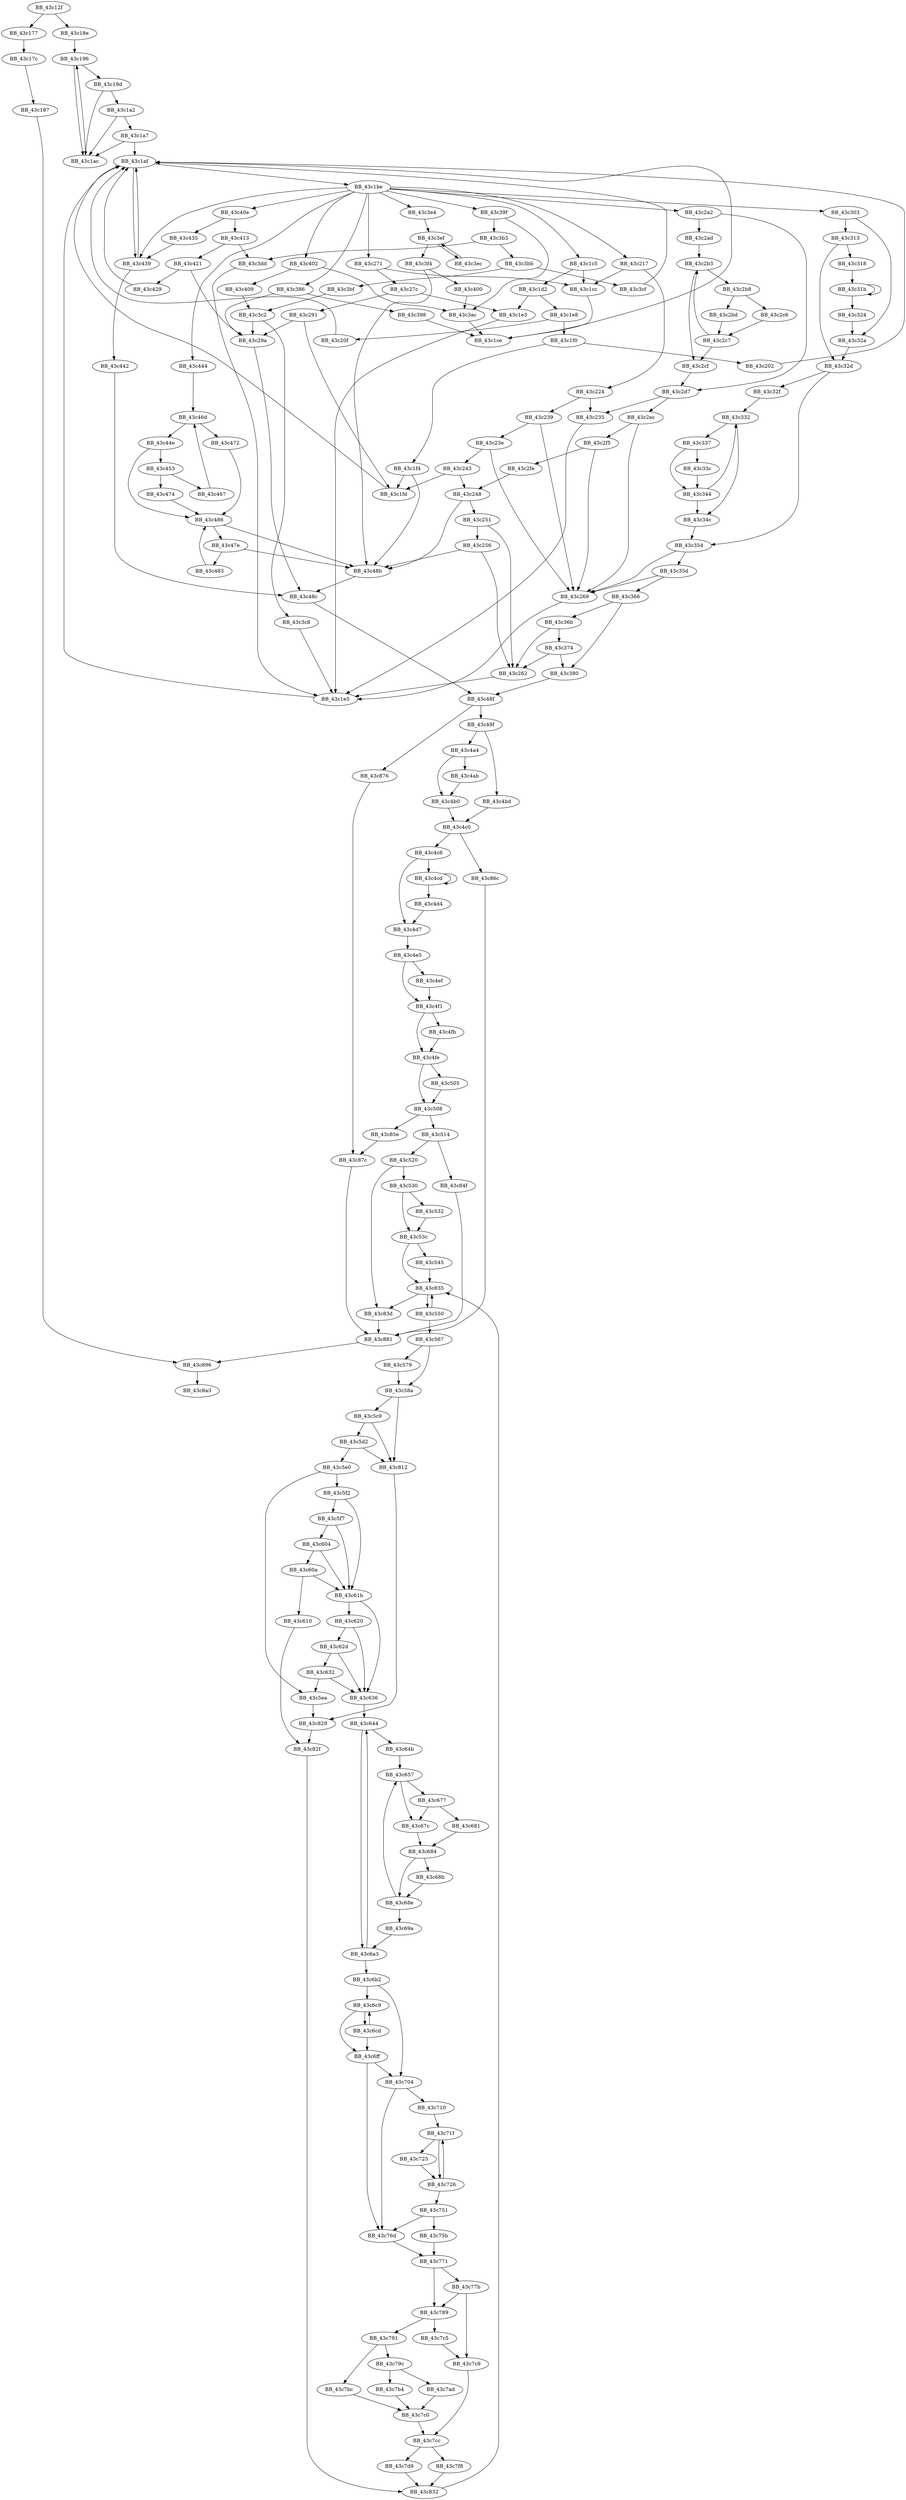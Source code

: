 DiGraph ___strgtold12_l{
BB_43c12f->BB_43c177
BB_43c12f->BB_43c18e
BB_43c177->BB_43c17c
BB_43c17c->BB_43c187
BB_43c187->BB_43c896
BB_43c18e->BB_43c196
BB_43c196->BB_43c19d
BB_43c196->BB_43c1ac
BB_43c19d->BB_43c1a2
BB_43c19d->BB_43c1ac
BB_43c1a2->BB_43c1a7
BB_43c1a2->BB_43c1ac
BB_43c1a7->BB_43c1ac
BB_43c1a7->BB_43c1af
BB_43c1ac->BB_43c196
BB_43c1af->BB_43c1be
BB_43c1af->BB_43c439
BB_43c1be->BB_43c1c5
BB_43c1be->BB_43c217
BB_43c1be->BB_43c271
BB_43c1be->BB_43c2a2
BB_43c1be->BB_43c303
BB_43c1be->BB_43c386
BB_43c1be->BB_43c39f
BB_43c1be->BB_43c3e4
BB_43c1be->BB_43c402
BB_43c1be->BB_43c40e
BB_43c1be->BB_43c439
BB_43c1be->BB_43c444
BB_43c1c5->BB_43c1cc
BB_43c1c5->BB_43c1d2
BB_43c1cc->BB_43c1ce
BB_43c1ce->BB_43c1af
BB_43c1d2->BB_43c1e3
BB_43c1d2->BB_43c1e8
BB_43c1e3->BB_43c1e5
BB_43c1e5->BB_43c1af
BB_43c1e8->BB_43c1f0
BB_43c1e8->BB_43c20f
BB_43c1f0->BB_43c1f4
BB_43c1f0->BB_43c202
BB_43c1f4->BB_43c1fd
BB_43c1f4->BB_43c48b
BB_43c1fd->BB_43c1af
BB_43c202->BB_43c1af
BB_43c20f->BB_43c1af
BB_43c217->BB_43c1cc
BB_43c217->BB_43c224
BB_43c224->BB_43c235
BB_43c224->BB_43c239
BB_43c235->BB_43c1e5
BB_43c239->BB_43c23e
BB_43c239->BB_43c269
BB_43c23e->BB_43c243
BB_43c23e->BB_43c269
BB_43c243->BB_43c1fd
BB_43c243->BB_43c248
BB_43c248->BB_43c251
BB_43c248->BB_43c48b
BB_43c251->BB_43c256
BB_43c251->BB_43c262
BB_43c256->BB_43c262
BB_43c256->BB_43c48b
BB_43c262->BB_43c1e5
BB_43c269->BB_43c1e5
BB_43c271->BB_43c1cc
BB_43c271->BB_43c27c
BB_43c27c->BB_43c1e3
BB_43c27c->BB_43c291
BB_43c291->BB_43c1fd
BB_43c291->BB_43c29a
BB_43c29a->BB_43c48c
BB_43c2a2->BB_43c2ad
BB_43c2a2->BB_43c2d7
BB_43c2ad->BB_43c2b3
BB_43c2b3->BB_43c2b8
BB_43c2b3->BB_43c2cf
BB_43c2b8->BB_43c2bd
BB_43c2b8->BB_43c2c6
BB_43c2bd->BB_43c2c7
BB_43c2c6->BB_43c2c7
BB_43c2c7->BB_43c2b3
BB_43c2c7->BB_43c2cf
BB_43c2cf->BB_43c2d7
BB_43c2d7->BB_43c235
BB_43c2d7->BB_43c2ec
BB_43c2ec->BB_43c269
BB_43c2ec->BB_43c2f5
BB_43c2f5->BB_43c269
BB_43c2f5->BB_43c2fe
BB_43c2fe->BB_43c248
BB_43c303->BB_43c313
BB_43c303->BB_43c32a
BB_43c313->BB_43c318
BB_43c313->BB_43c32d
BB_43c318->BB_43c31b
BB_43c31b->BB_43c31b
BB_43c31b->BB_43c324
BB_43c324->BB_43c32a
BB_43c32a->BB_43c32d
BB_43c32d->BB_43c32f
BB_43c32d->BB_43c354
BB_43c32f->BB_43c332
BB_43c332->BB_43c337
BB_43c332->BB_43c34c
BB_43c337->BB_43c33c
BB_43c337->BB_43c344
BB_43c33c->BB_43c344
BB_43c344->BB_43c332
BB_43c344->BB_43c34c
BB_43c34c->BB_43c354
BB_43c354->BB_43c269
BB_43c354->BB_43c35d
BB_43c35d->BB_43c269
BB_43c35d->BB_43c366
BB_43c366->BB_43c36b
BB_43c366->BB_43c380
BB_43c36b->BB_43c262
BB_43c36b->BB_43c374
BB_43c374->BB_43c262
BB_43c374->BB_43c380
BB_43c380->BB_43c48f
BB_43c386->BB_43c29a
BB_43c386->BB_43c398
BB_43c398->BB_43c1ce
BB_43c39f->BB_43c3ac
BB_43c39f->BB_43c3b3
BB_43c3ac->BB_43c1ce
BB_43c3b3->BB_43c3bb
BB_43c3b3->BB_43c3dd
BB_43c3bb->BB_43c3bf
BB_43c3bb->BB_43c3cf
BB_43c3bf->BB_43c3c2
BB_43c3c2->BB_43c29a
BB_43c3c2->BB_43c3c8
BB_43c3c8->BB_43c1e5
BB_43c3cf->BB_43c1af
BB_43c3dd->BB_43c1e5
BB_43c3e4->BB_43c3ef
BB_43c3ec->BB_43c3ef
BB_43c3ef->BB_43c3ec
BB_43c3ef->BB_43c3f4
BB_43c3f4->BB_43c400
BB_43c3f4->BB_43c48b
BB_43c400->BB_43c3ac
BB_43c402->BB_43c3ac
BB_43c402->BB_43c409
BB_43c409->BB_43c3c2
BB_43c40e->BB_43c413
BB_43c40e->BB_43c435
BB_43c413->BB_43c3dd
BB_43c413->BB_43c421
BB_43c421->BB_43c29a
BB_43c421->BB_43c429
BB_43c429->BB_43c1af
BB_43c435->BB_43c439
BB_43c439->BB_43c1af
BB_43c439->BB_43c442
BB_43c442->BB_43c48c
BB_43c444->BB_43c46d
BB_43c44e->BB_43c453
BB_43c44e->BB_43c486
BB_43c453->BB_43c467
BB_43c453->BB_43c474
BB_43c467->BB_43c46d
BB_43c46d->BB_43c44e
BB_43c46d->BB_43c472
BB_43c472->BB_43c486
BB_43c474->BB_43c486
BB_43c47e->BB_43c483
BB_43c47e->BB_43c48b
BB_43c483->BB_43c486
BB_43c486->BB_43c47e
BB_43c486->BB_43c48b
BB_43c48b->BB_43c48c
BB_43c48c->BB_43c48f
BB_43c48f->BB_43c49f
BB_43c48f->BB_43c876
BB_43c49f->BB_43c4a4
BB_43c49f->BB_43c4bd
BB_43c4a4->BB_43c4ab
BB_43c4a4->BB_43c4b0
BB_43c4ab->BB_43c4b0
BB_43c4b0->BB_43c4c0
BB_43c4bd->BB_43c4c0
BB_43c4c0->BB_43c4c8
BB_43c4c0->BB_43c86c
BB_43c4c8->BB_43c4cd
BB_43c4c8->BB_43c4d7
BB_43c4cd->BB_43c4cd
BB_43c4cd->BB_43c4d4
BB_43c4d4->BB_43c4d7
BB_43c4d7->BB_43c4e5
BB_43c4e5->BB_43c4ef
BB_43c4e5->BB_43c4f1
BB_43c4ef->BB_43c4f1
BB_43c4f1->BB_43c4fb
BB_43c4f1->BB_43c4fe
BB_43c4fb->BB_43c4fe
BB_43c4fe->BB_43c505
BB_43c4fe->BB_43c508
BB_43c505->BB_43c508
BB_43c508->BB_43c514
BB_43c508->BB_43c85e
BB_43c514->BB_43c520
BB_43c514->BB_43c84f
BB_43c520->BB_43c530
BB_43c520->BB_43c83d
BB_43c530->BB_43c532
BB_43c530->BB_43c53c
BB_43c532->BB_43c53c
BB_43c53c->BB_43c545
BB_43c53c->BB_43c835
BB_43c545->BB_43c835
BB_43c550->BB_43c567
BB_43c550->BB_43c835
BB_43c567->BB_43c579
BB_43c567->BB_43c58a
BB_43c579->BB_43c58a
BB_43c58a->BB_43c5c9
BB_43c58a->BB_43c812
BB_43c5c9->BB_43c5d2
BB_43c5c9->BB_43c812
BB_43c5d2->BB_43c5e0
BB_43c5d2->BB_43c812
BB_43c5e0->BB_43c5ea
BB_43c5e0->BB_43c5f2
BB_43c5ea->BB_43c829
BB_43c5f2->BB_43c5f7
BB_43c5f2->BB_43c61b
BB_43c5f7->BB_43c604
BB_43c5f7->BB_43c61b
BB_43c604->BB_43c60a
BB_43c604->BB_43c61b
BB_43c60a->BB_43c610
BB_43c60a->BB_43c61b
BB_43c610->BB_43c82f
BB_43c61b->BB_43c620
BB_43c61b->BB_43c636
BB_43c620->BB_43c62d
BB_43c620->BB_43c636
BB_43c62d->BB_43c632
BB_43c62d->BB_43c636
BB_43c632->BB_43c5ea
BB_43c632->BB_43c636
BB_43c636->BB_43c644
BB_43c644->BB_43c64b
BB_43c644->BB_43c6a3
BB_43c64b->BB_43c657
BB_43c657->BB_43c677
BB_43c657->BB_43c67c
BB_43c677->BB_43c67c
BB_43c677->BB_43c681
BB_43c67c->BB_43c684
BB_43c681->BB_43c684
BB_43c684->BB_43c68b
BB_43c684->BB_43c68e
BB_43c68b->BB_43c68e
BB_43c68e->BB_43c657
BB_43c68e->BB_43c69a
BB_43c69a->BB_43c6a3
BB_43c6a3->BB_43c644
BB_43c6a3->BB_43c6b2
BB_43c6b2->BB_43c6c9
BB_43c6b2->BB_43c704
BB_43c6c9->BB_43c6cd
BB_43c6c9->BB_43c6ff
BB_43c6cd->BB_43c6c9
BB_43c6cd->BB_43c6ff
BB_43c6ff->BB_43c704
BB_43c6ff->BB_43c76d
BB_43c704->BB_43c710
BB_43c704->BB_43c76d
BB_43c710->BB_43c71f
BB_43c71f->BB_43c725
BB_43c71f->BB_43c726
BB_43c725->BB_43c726
BB_43c726->BB_43c71f
BB_43c726->BB_43c751
BB_43c751->BB_43c75b
BB_43c751->BB_43c76d
BB_43c75b->BB_43c771
BB_43c76d->BB_43c771
BB_43c771->BB_43c77b
BB_43c771->BB_43c789
BB_43c77b->BB_43c789
BB_43c77b->BB_43c7c9
BB_43c789->BB_43c791
BB_43c789->BB_43c7c5
BB_43c791->BB_43c79c
BB_43c791->BB_43c7bc
BB_43c79c->BB_43c7ad
BB_43c79c->BB_43c7b4
BB_43c7ad->BB_43c7c0
BB_43c7b4->BB_43c7c0
BB_43c7bc->BB_43c7c0
BB_43c7c0->BB_43c7cc
BB_43c7c5->BB_43c7c9
BB_43c7c9->BB_43c7cc
BB_43c7cc->BB_43c7d9
BB_43c7cc->BB_43c7f8
BB_43c7d9->BB_43c832
BB_43c7f8->BB_43c832
BB_43c812->BB_43c829
BB_43c829->BB_43c82f
BB_43c82f->BB_43c832
BB_43c832->BB_43c835
BB_43c835->BB_43c550
BB_43c835->BB_43c83d
BB_43c83d->BB_43c881
BB_43c84f->BB_43c881
BB_43c85e->BB_43c87c
BB_43c86c->BB_43c881
BB_43c876->BB_43c87c
BB_43c87c->BB_43c881
BB_43c881->BB_43c896
BB_43c896->BB_43c8a3
}
